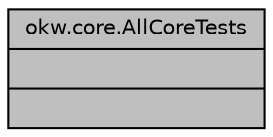 digraph "okw.core.AllCoreTests"
{
 // INTERACTIVE_SVG=YES
 // LATEX_PDF_SIZE
  edge [fontname="Helvetica",fontsize="10",labelfontname="Helvetica",labelfontsize="10"];
  node [fontname="Helvetica",fontsize="10",shape=record];
  Node1 [label="{okw.core.AllCoreTests\n||}",height=0.2,width=0.4,color="black", fillcolor="grey75", style="filled", fontcolor="black",tooltip="Test-Suite enthält alle Core-Unittest Test-Klassen."];
}
